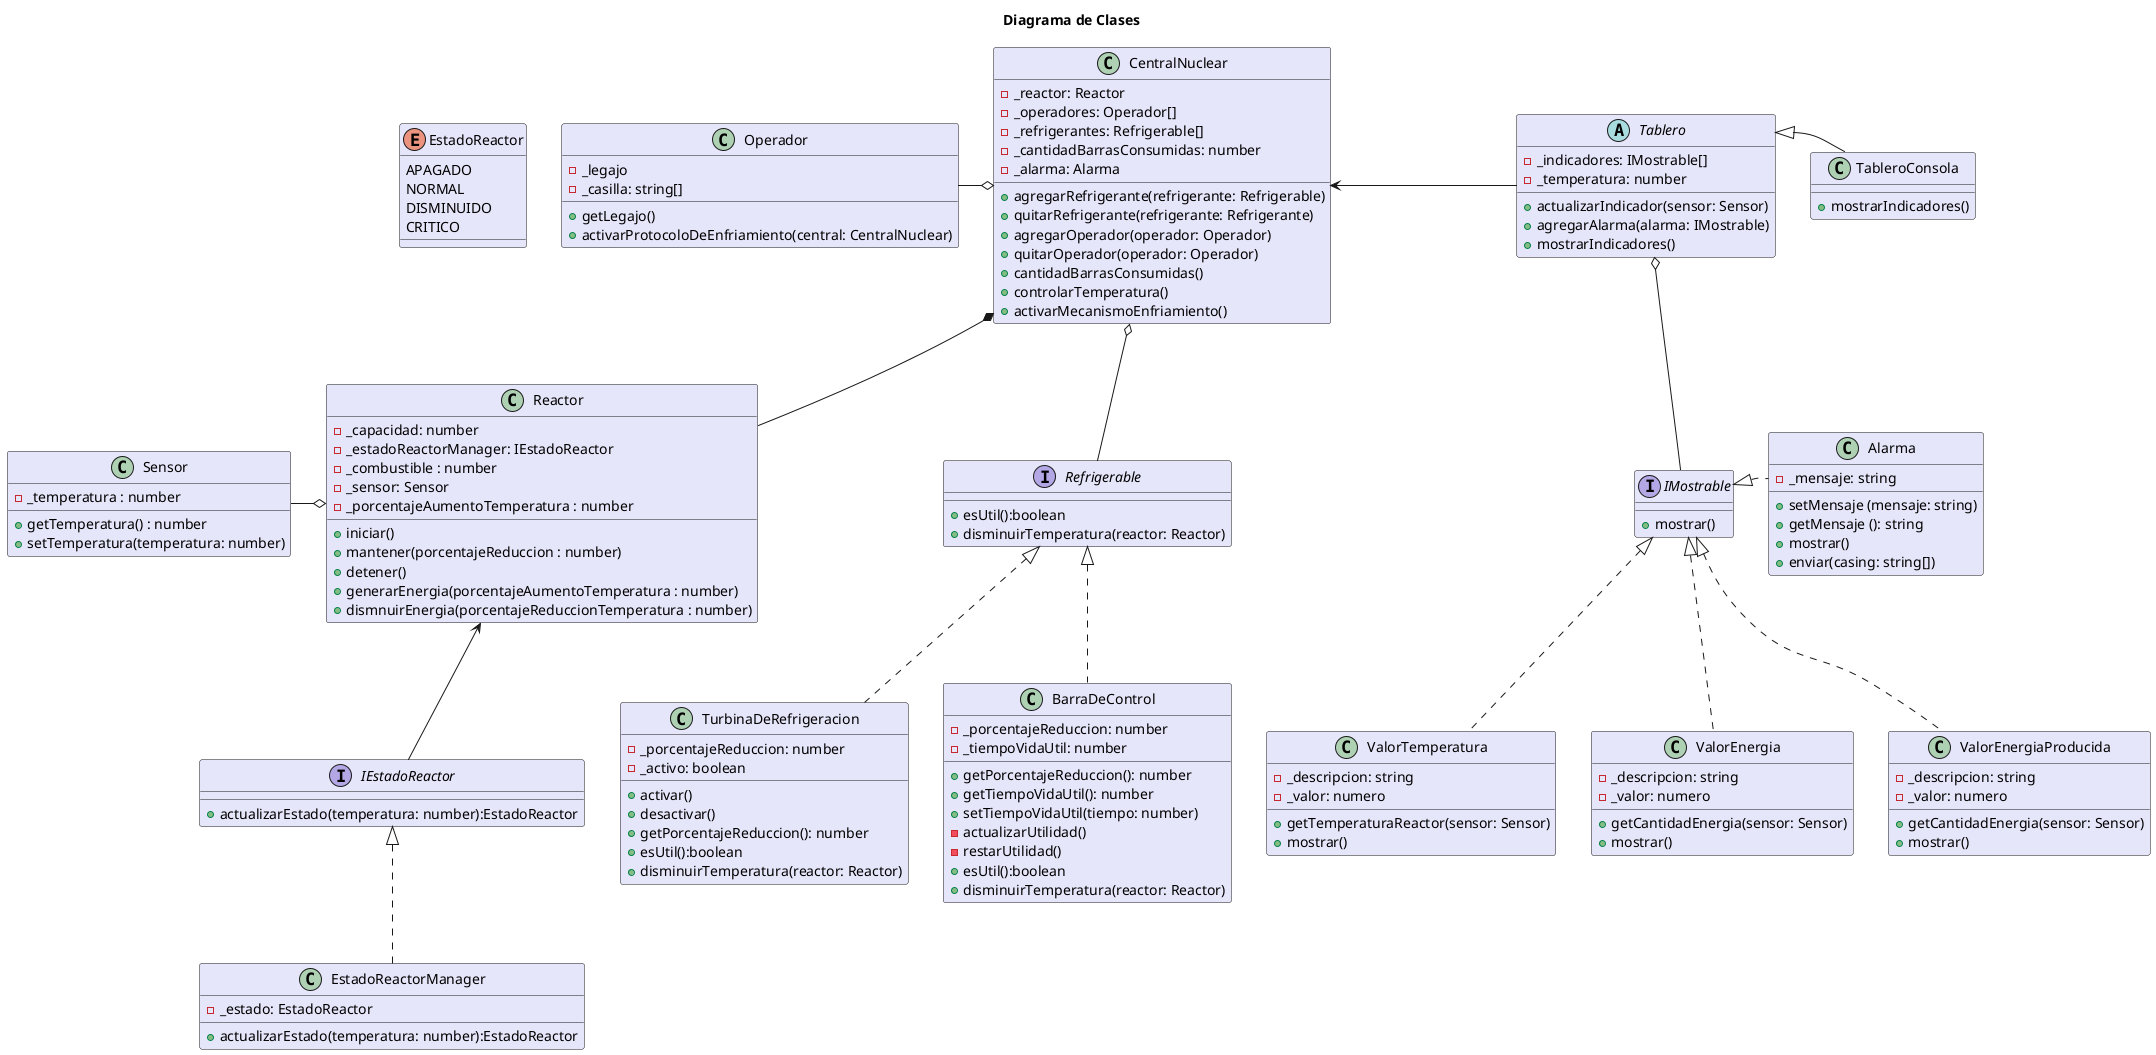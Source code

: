@startuml Diagrama de Clases
title "Diagrama de Clases"
skinparam ClassBackgroundColor lavender

'RELACIONES--------------------
CentralNuclear *-- Reactor
CentralNuclear o-- Refrigerable
CentralNuclear o-l- Operador
CentralNuclear <-r- Tablero
Reactor o-l- Sensor
Reactor <-- IEstadoReactor
Reactor -r[HIDDEN]- TurbinaDeRefrigeracion
Reactor -u[HIDDEN]- EstadoReactor
Tablero o-- IMostrable
Tablero -r[HIDDEN]- TableroConsola
IMostrable -r[HIDDEN]- Alarma
'-------------------------------


class CentralNuclear {
    - _reactor: Reactor
    - _operadores: Operador[]
    - _refrigerantes: Refrigerable[]
    - _cantidadBarrasConsumidas: number
    - _alarma: Alarma
    +agregarRefrigerante(refrigerante: Refrigerable)
    +quitarRefrigerante(refrigerante: Refrigerante)
    +agregarOperador(operador: Operador)
    +quitarOperador(operador: Operador)
    +cantidadBarrasConsumidas()
    +controlarTemperatura()
    +activarMecanismoEnfriamiento()
}

class Reactor {
    - _capacidad: number
    - _estadoReactorManager: IEstadoReactor
    - _combustible : number
    - _sensor: Sensor
    - _porcentajeAumentoTemperatura : number
    + iniciar()
    + mantener(porcentajeReduccion : number)
    + detener()
    + generarEnergia(porcentajeAumentoTemperatura : number)
    + dismnuirEnergia(porcentajeReduccionTemperatura : number)
}

interface IEstadoReactor{
    + actualizarEstado(temperatura: number):EstadoReactor
}

class EstadoReactorManager implements IEstadoReactor{
    - _estado: EstadoReactor
    + actualizarEstado(temperatura: number):EstadoReactor

}

class Sensor {
    - _temperatura : number
    + getTemperatura() : number
    + setTemperatura(temperatura: number)
}

interface Refrigerable{
    + esUtil():boolean
    + disminuirTemperatura(reactor: Reactor)
}

class BarraDeControl implements Refrigerable {
    - _porcentajeReduccion: number
    - _tiempoVidaUtil: number
    + getPorcentajeReduccion(): number
    + getTiempoVidaUtil(): number
    + setTiempoVidaUtil(tiempo: number)
    - actualizarUtilidad()
    - restarUtilidad()
    + esUtil():boolean
    + disminuirTemperatura(reactor: Reactor)
}

class TurbinaDeRefrigeracion implements Refrigerable{
    - _porcentajeReduccion: number
    - _activo: boolean
    + activar()
    + desactivar()
    + getPorcentajeReduccion(): number
    + esUtil():boolean
    + disminuirTemperatura(reactor: Reactor)
}

enum EstadoReactor{
    APAGADO
    NORMAL
    DISMINUIDO
    CRITICO
}

interface IMostrable{
    + mostrar()
}

class ValorTemperatura implements IMostrable{
    - _descripcion: string
    - _valor: numero
    + getTemperaturaReactor(sensor: Sensor)
    + mostrar()
}

class ValorEnergia implements IMostrable{
    - _descripcion: string
    - _valor: numero
    + getCantidadEnergia(sensor: Sensor)
    + mostrar()
}

class ValorEnergiaProducida implements IMostrable{
    - _descripcion: string
    - _valor: numero
    + getCantidadEnergia(sensor: Sensor)
    + mostrar()
}


class Alarma implements IMostrable{
    - _mensaje: string 
    + setMensaje (mensaje: string)
    + getMensaje (): string
    + mostrar()
    + enviar(casing: string[])
}

abstract class  Tablero {
    - _indicadores: IMostrable[]
    - _temperatura: number
    + actualizarIndicador(sensor: Sensor)
    + agregarAlarma(alarma: IMostrable)
    + mostrarIndicadores()
}

class TableroConsola extends Tablero {
    + mostrarIndicadores()
}

class Operador{
    - _legajo
    - _casilla: string[]
    + getLegajo()
    + activarProtocoloDeEnfriamiento(central: CentralNuclear)
}

@enduml